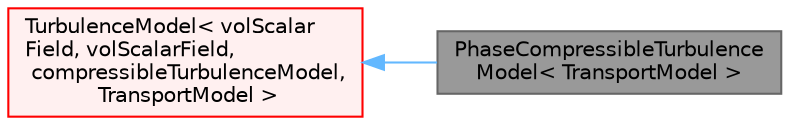 digraph "PhaseCompressibleTurbulenceModel&lt; TransportModel &gt;"
{
 // LATEX_PDF_SIZE
  bgcolor="transparent";
  edge [fontname=Helvetica,fontsize=10,labelfontname=Helvetica,labelfontsize=10];
  node [fontname=Helvetica,fontsize=10,shape=box,height=0.2,width=0.4];
  rankdir="LR";
  Node1 [id="Node000001",label="PhaseCompressibleTurbulence\lModel\< TransportModel \>",height=0.2,width=0.4,color="gray40", fillcolor="grey60", style="filled", fontcolor="black",tooltip="Templated abstract base class for multiphase compressible turbulence models."];
  Node2 -> Node1 [id="edge1_Node000001_Node000002",dir="back",color="steelblue1",style="solid",tooltip=" "];
  Node2 [id="Node000002",label="TurbulenceModel\< volScalar\lField, volScalarField,\l compressibleTurbulenceModel,\l TransportModel \>",height=0.2,width=0.4,color="red", fillcolor="#FFF0F0", style="filled",URL="$classFoam_1_1TurbulenceModel.html",tooltip=" "];
}
